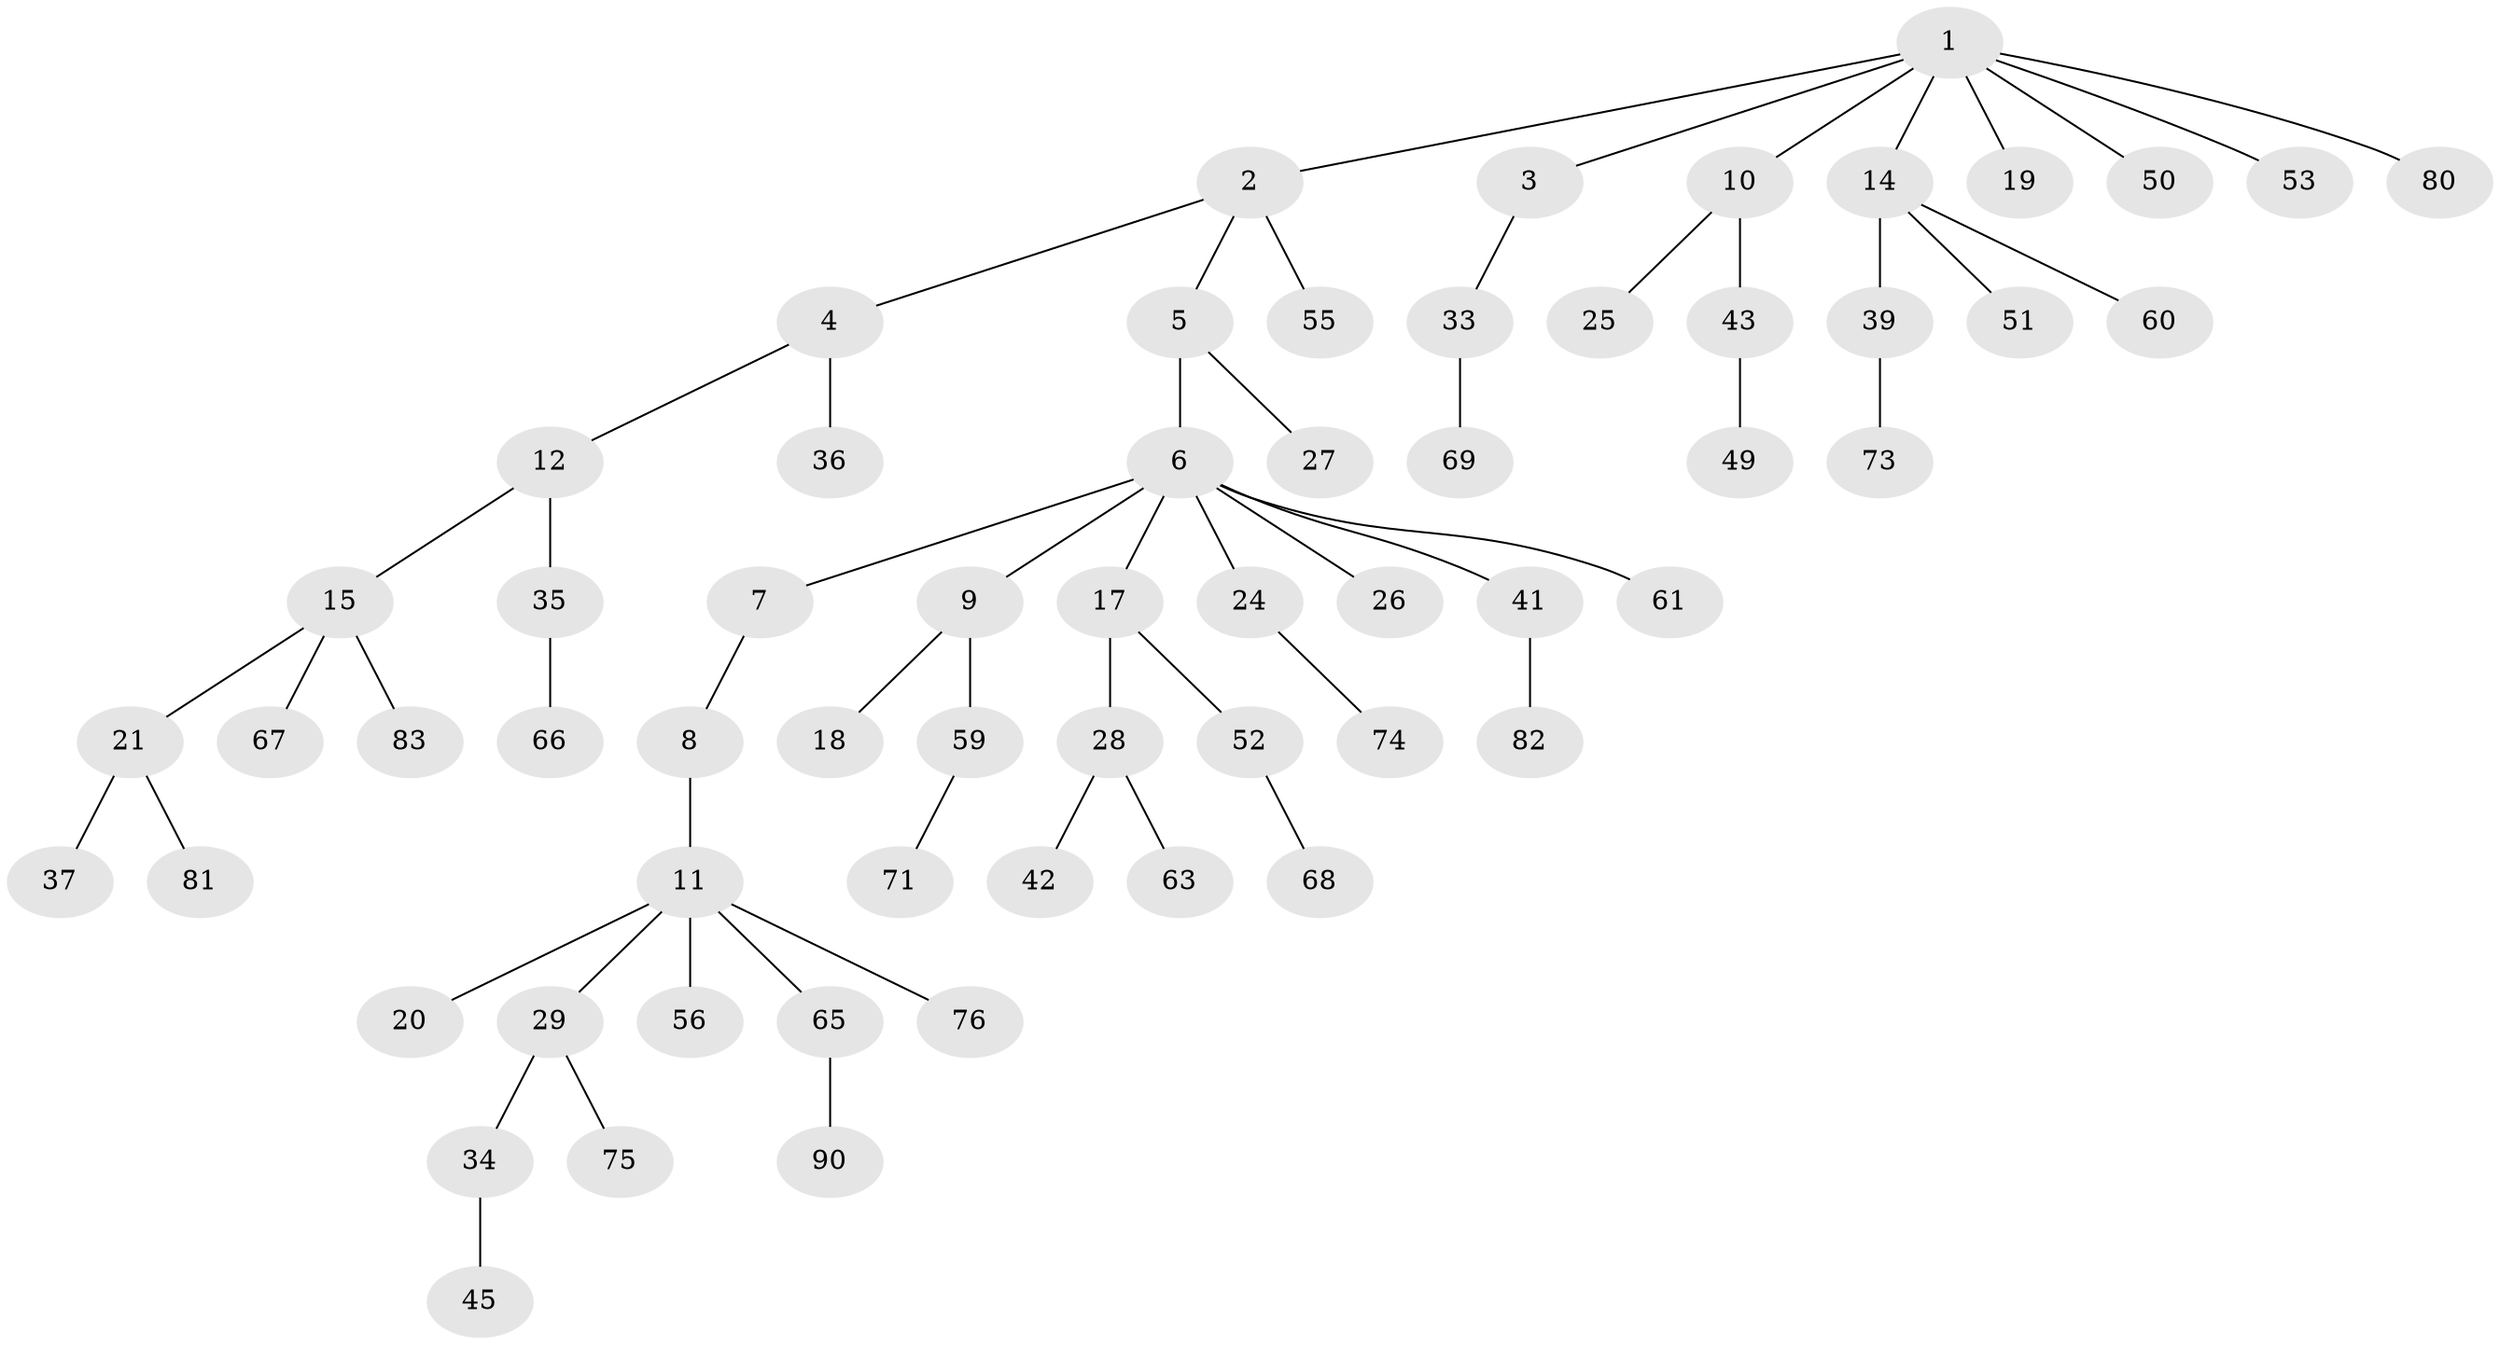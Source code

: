 // Generated by graph-tools (version 1.1) at 2025/52/02/27/25 19:52:10]
// undirected, 61 vertices, 60 edges
graph export_dot {
graph [start="1"]
  node [color=gray90,style=filled];
  1 [super="+31"];
  2 [super="+70"];
  3 [super="+30"];
  4 [super="+13"];
  5;
  6 [super="+22"];
  7;
  8;
  9 [super="+32"];
  10;
  11 [super="+16"];
  12 [super="+64"];
  14 [super="+48"];
  15 [super="+54"];
  17 [super="+23"];
  18;
  19;
  20 [super="+72"];
  21 [super="+88"];
  24;
  25 [super="+77"];
  26 [super="+40"];
  27 [super="+46"];
  28 [super="+79"];
  29 [super="+58"];
  33;
  34 [super="+38"];
  35 [super="+44"];
  36;
  37;
  39 [super="+62"];
  41;
  42;
  43 [super="+47"];
  45;
  49;
  50;
  51;
  52 [super="+57"];
  53 [super="+87"];
  55;
  56 [super="+89"];
  59;
  60;
  61 [super="+78"];
  63;
  65 [super="+85"];
  66;
  67;
  68;
  69;
  71;
  73 [super="+84"];
  74 [super="+86"];
  75;
  76;
  80;
  81;
  82;
  83;
  90;
  1 -- 2;
  1 -- 3;
  1 -- 10;
  1 -- 14;
  1 -- 19;
  1 -- 50;
  1 -- 53;
  1 -- 80;
  2 -- 4;
  2 -- 5;
  2 -- 55;
  3 -- 33;
  4 -- 12;
  4 -- 36;
  5 -- 6;
  5 -- 27;
  6 -- 7;
  6 -- 9;
  6 -- 17;
  6 -- 24;
  6 -- 26;
  6 -- 61;
  6 -- 41;
  7 -- 8;
  8 -- 11;
  9 -- 18;
  9 -- 59;
  10 -- 25;
  10 -- 43;
  11 -- 76;
  11 -- 65;
  11 -- 20;
  11 -- 56;
  11 -- 29;
  12 -- 15;
  12 -- 35;
  14 -- 39;
  14 -- 51;
  14 -- 60;
  15 -- 21;
  15 -- 67;
  15 -- 83;
  17 -- 52;
  17 -- 28;
  21 -- 37;
  21 -- 81;
  24 -- 74;
  28 -- 42;
  28 -- 63;
  29 -- 34;
  29 -- 75;
  33 -- 69;
  34 -- 45;
  35 -- 66;
  39 -- 73;
  41 -- 82;
  43 -- 49;
  52 -- 68;
  59 -- 71;
  65 -- 90;
}
